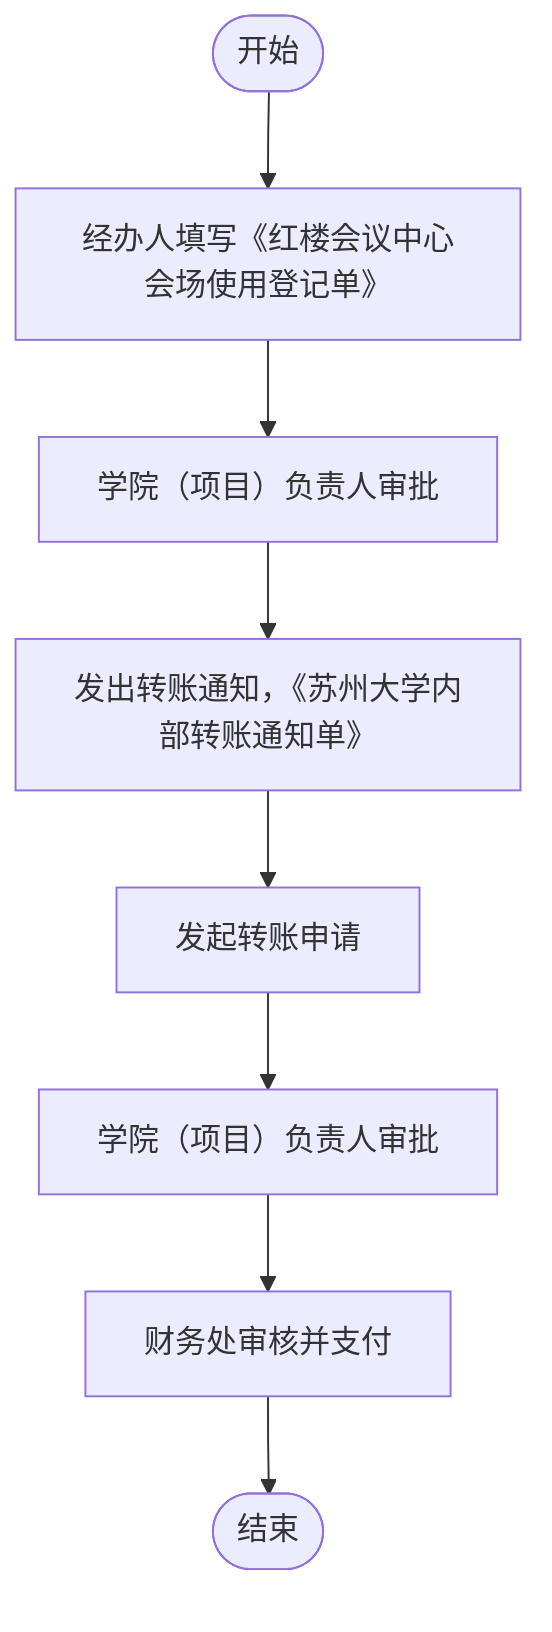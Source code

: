 flowchart TD
    Start(["开始"]) --> A[经办人填写《红楼会议中心会场使用登记单》]
    A --> B[学院（项目）负责人审批]
    B --> C[发出转账通知，《苏州大学内部转账通知单》]
    C --> D[发起转账申请]
    D --> E[学院（项目）负责人审批]
    E --> F[财务处审核并支付]
    F --> End(["结束"])
